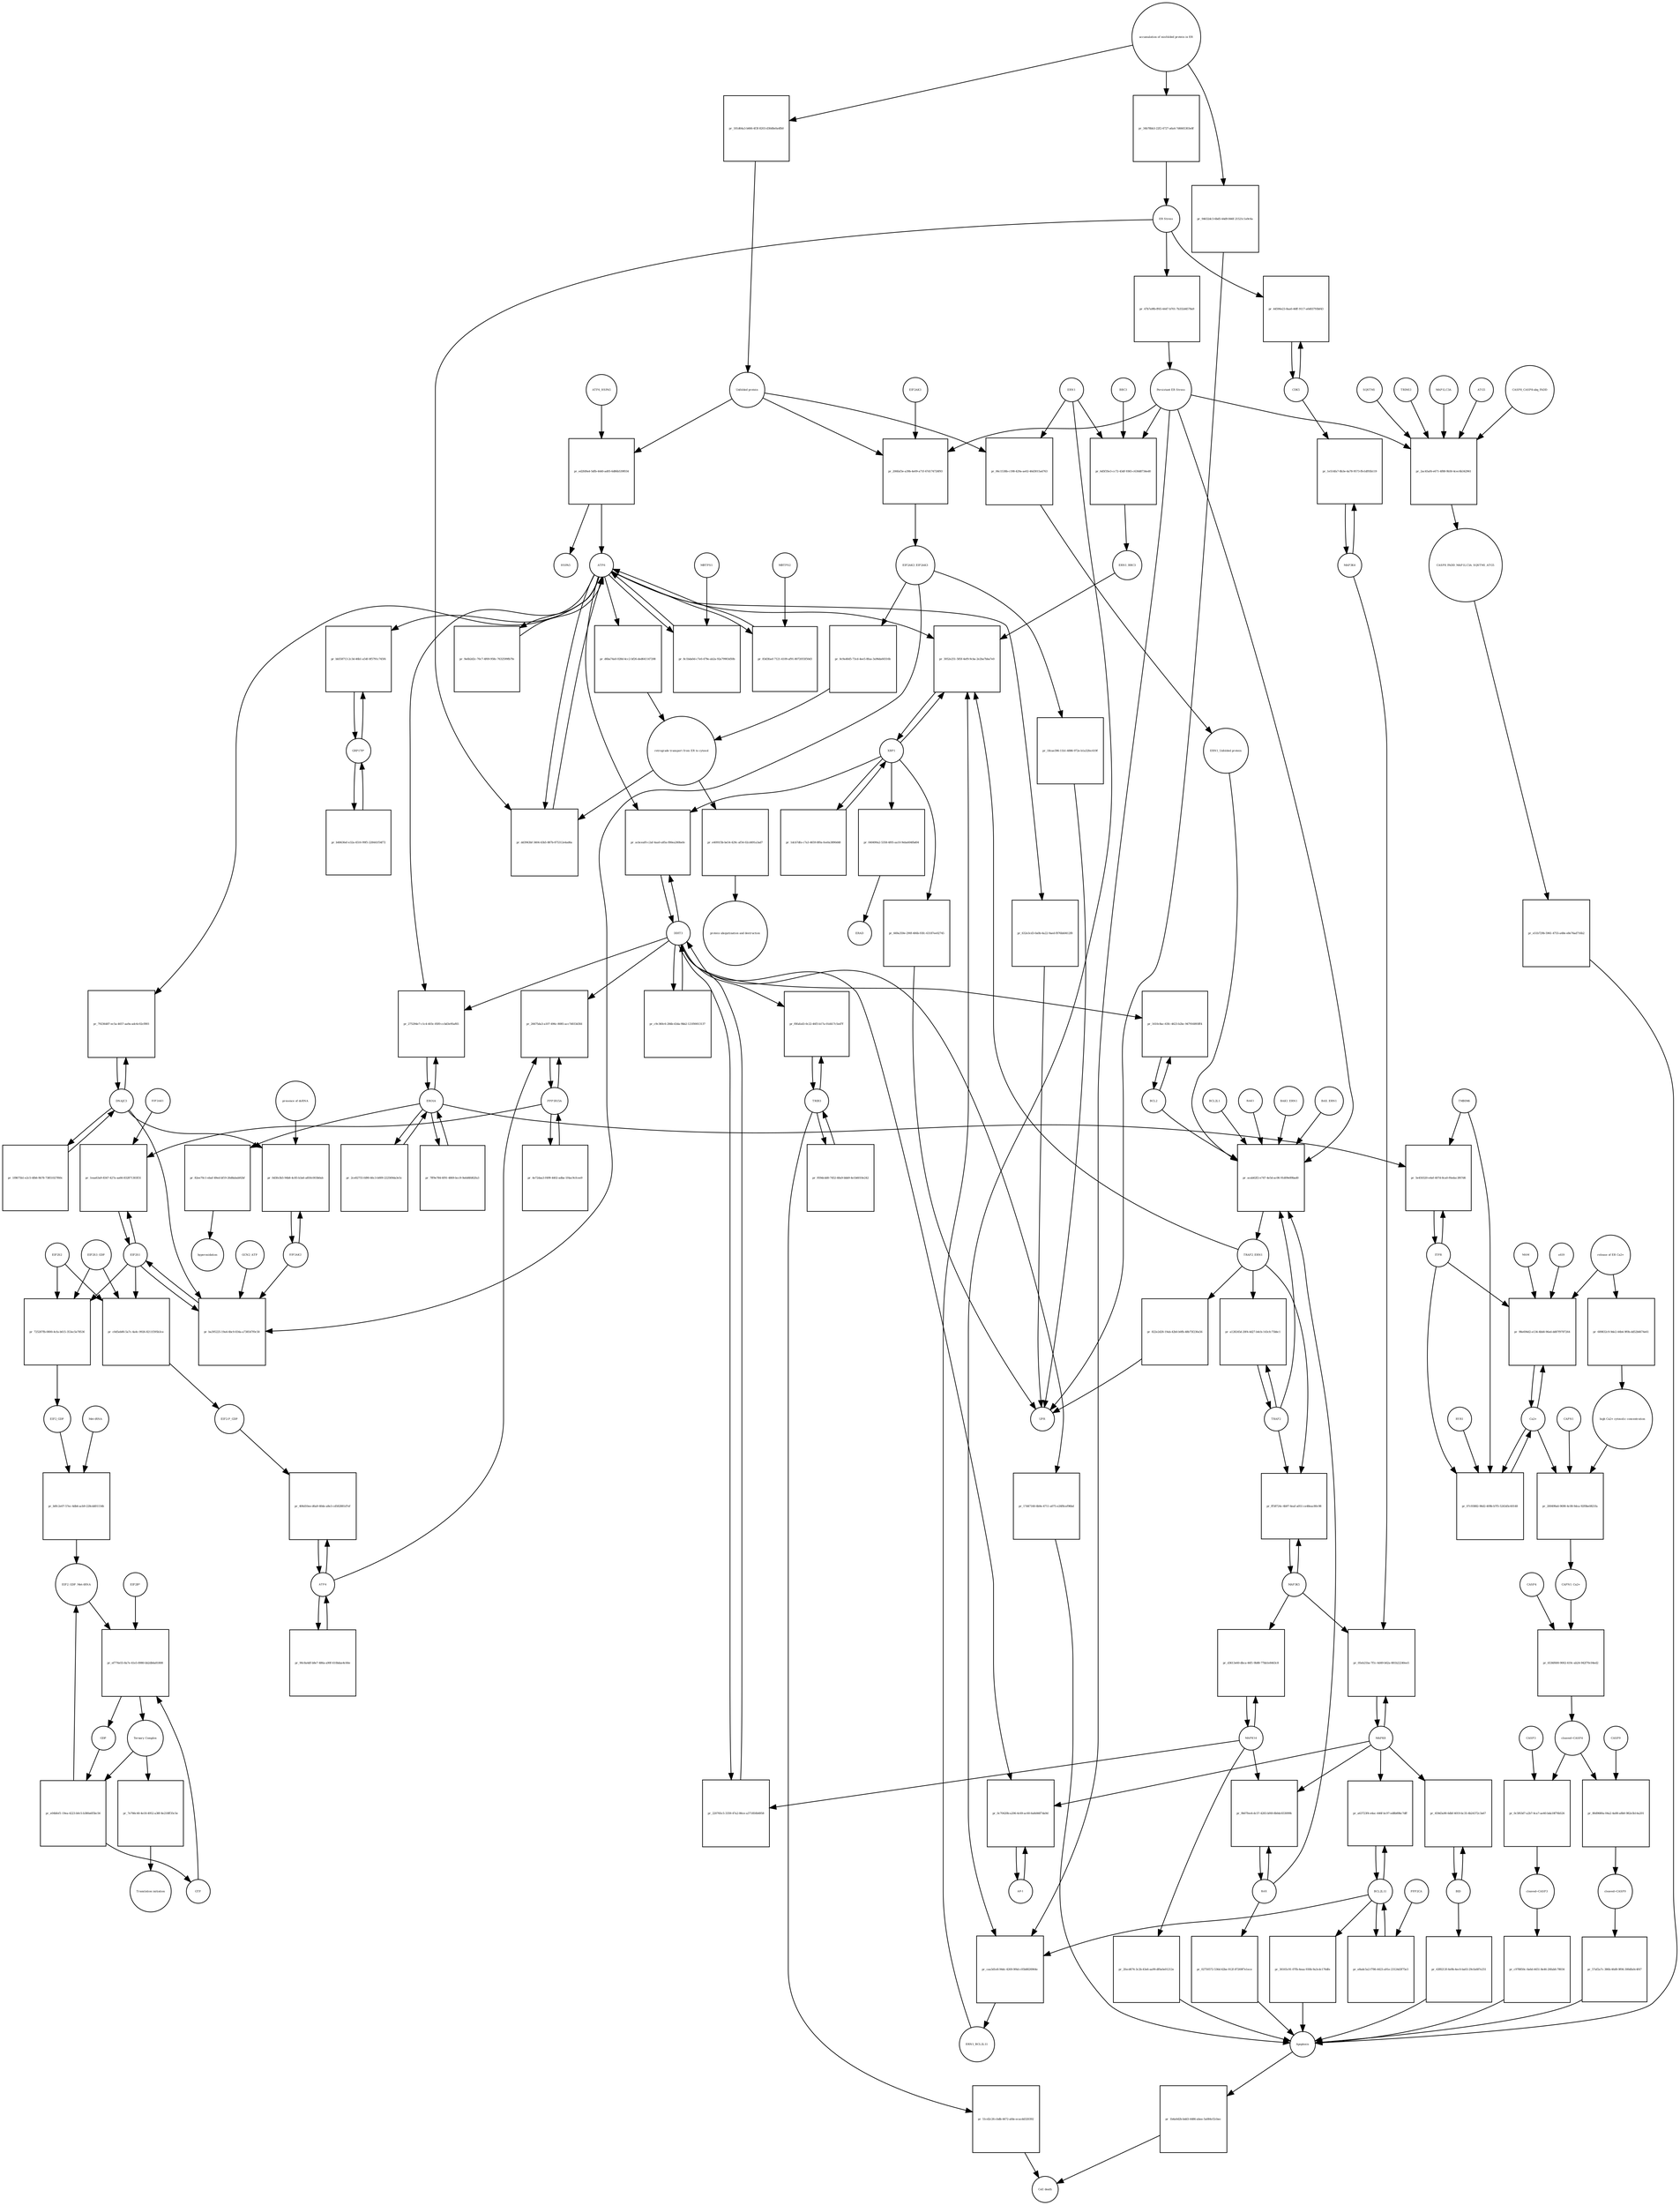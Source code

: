 strict digraph  {
ATF6_HSPA5 [annotation="", bipartite=0, cls=complex, fontsize=4, label=ATF6_HSPA5, shape=circle];
"pr_ed2fd9a4-5dfb-4440-ad05-6d86b539f034" [annotation="", bipartite=1, cls=process, fontsize=4, label="pr_ed2fd9a4-5dfb-4440-ad05-6d86b539f034", shape=square];
ATF6 [annotation="", bipartite=0, cls=macromolecule, fontsize=4, label=ATF6, shape=circle];
HSPA5 [annotation="", bipartite=0, cls=macromolecule, fontsize=4, label=HSPA5, shape=circle];
"Unfolded protein" [annotation="", bipartite=0, cls=macromolecule, fontsize=4, label="Unfolded protein", shape=circle];
ERN1 [annotation="", bipartite=0, cls=macromolecule, fontsize=4, label=ERN1, shape=circle];
"pr_06c1538b-c198-429a-ae02-46d3015a4763" [annotation="", bipartite=1, cls=process, fontsize=4, label="pr_06c1538b-c198-429a-ae02-46d3015a4763", shape=square];
"ERN1_Unfolded protein" [annotation="", bipartite=0, cls=complex, fontsize=4, label="ERN1_Unfolded protein", shape=circle];
EIF2AK3_EIF2AK3 [annotation="", bipartite=0, cls=complex, fontsize=4, label=EIF2AK3_EIF2AK3, shape=circle];
"pr_0c9a40d5-73cd-4ee5-8faa-3a96da60316b" [annotation="", bipartite=1, cls=process, fontsize=4, label="pr_0c9a40d5-73cd-4ee5-8faa-3a96da60316b", shape=square];
"retrograde transport from ER to cytosol" [annotation="", bipartite=0, cls=phenotype, fontsize=4, label="retrograde transport from ER to cytosol", shape=circle];
"pr_d6ba74a0-028d-4cc2-bf26-ded641147208" [annotation="", bipartite=1, cls=process, fontsize=4, label="pr_d6ba74a0-028d-4cc2-bf26-ded641147208", shape=square];
"pr_e4091f3b-be54-429c-af54-02cd491a3ad7" [annotation="", bipartite=1, cls=process, fontsize=4, label="pr_e4091f3b-be54-429c-af54-02cd491a3ad7", shape=square];
"protein ubiquitination and destruction" [annotation="", bipartite=0, cls=phenotype, fontsize=4, label="protein ubiquitination and destruction", shape=circle];
"pr_acab62f2-e747-4e5d-ac06-91d09e89bad0" [annotation="", bipartite=1, cls=process, fontsize=4, label="pr_acab62f2-e747-4e5d-ac06-91d09e89bad0", shape=square];
TRAF2_ERN1 [annotation="", bipartite=0, cls=complex, fontsize=4, label=TRAF2_ERN1, shape=circle];
BAK1_ERN1 [annotation="", bipartite=0, cls=complex, fontsize=4, label=BAK1_ERN1, shape=circle];
BAX_ERN1 [annotation="", bipartite=0, cls=complex, fontsize=4, label=BAX_ERN1, shape=circle];
BCL2 [annotation="", bipartite=0, cls="nucleic acid feature", fontsize=4, label=BCL2, shape=circle];
BCL2L1 [annotation="", bipartite=0, cls=macromolecule, fontsize=4, label=BCL2L1, shape=circle];
"Persistant ER Stress" [annotation="", bipartite=0, cls=phenotype, fontsize=4, label="Persistant ER Stress", shape=circle];
BAX [annotation="", bipartite=0, cls=macromolecule, fontsize=4, label=BAX, shape=circle];
BAK1 [annotation="", bipartite=0, cls=macromolecule, fontsize=4, label=BAK1, shape=circle];
TRAF2 [annotation="", bipartite=0, cls=macromolecule, fontsize=4, label=TRAF2, shape=circle];
XBP1 [annotation="", bipartite=0, cls=macromolecule, fontsize=4, label=XBP1, shape=circle];
"pr_3052e251-585f-4ef9-9cba-2e2ba7bba7e0" [annotation="", bipartite=1, cls=process, fontsize=4, label="pr_3052e251-585f-4ef9-9cba-2e2ba7bba7e0", shape=square];
ERN1_BBC3 [annotation="", bipartite=0, cls=complex, fontsize=4, label=ERN1_BBC3, shape=circle];
ERN1_BCL2L11 [annotation="", bipartite=0, cls=complex, fontsize=4, label=ERN1_BCL2L11, shape=circle];
"pr_1dcb7dfa-c7a3-4659-8f0a-fee0a3890d48" [annotation="", bipartite=1, cls=process, fontsize=4, label="pr_1dcb7dfa-c7a3-4659-8f0a-fee0a3890d48", shape=square];
"pr_040490a2-5358-4f05-aa10-9eba604fbd04" [annotation="", bipartite=1, cls=process, fontsize=4, label="pr_040490a2-5358-4f05-aa10-9eba604fbd04", shape=square];
ERAD [annotation="", bipartite=0, cls=phenotype, fontsize=4, label=ERAD, shape=circle];
"pr_669a359e-290f-406b-93fc-63187ee02745" [annotation="", bipartite=1, cls=process, fontsize=4, label="pr_669a359e-290f-406b-93fc-63187ee02745", shape=square];
UPR [annotation="", bipartite=0, cls=phenotype, fontsize=4, label=UPR, shape=circle];
"pr_a128245d-20f4-4d27-b4cb-143cfc75bbc1" [annotation="", bipartite=1, cls=process, fontsize=4, label="pr_a128245d-20f4-4d27-b4cb-143cfc75bbc1", shape=square];
MAPK8 [annotation="", bipartite=0, cls=macromolecule, fontsize=4, label=MAPK8, shape=circle];
"pr_05eb21ba-7f1c-4d49-b62a-881b22240ee5" [annotation="", bipartite=1, cls=process, fontsize=4, label="pr_05eb21ba-7f1c-4d49-b62a-881b22240ee5", shape=square];
MAP3K4 [annotation="", bipartite=0, cls=macromolecule, fontsize=4, label=MAP3K4, shape=circle];
MAP3K5 [annotation="", bipartite=0, cls=macromolecule, fontsize=4, label=MAP3K5, shape=circle];
MAPK14 [annotation="", bipartite=0, cls=macromolecule, fontsize=4, label=MAPK14, shape=circle];
"pr_d3613e60-dbca-46f1-9b88-77bb1e8463c8" [annotation="", bipartite=1, cls=process, fontsize=4, label="pr_d3613e60-dbca-46f1-9b88-77bb1e8463c8", shape=square];
"pr_2fecd674-3c2b-43e6-aa99-df0a0e01212e" [annotation="", bipartite=1, cls=process, fontsize=4, label="pr_2fecd674-3c2b-43e6-aa99-df0a0e01212e", shape=square];
Apoptosis [annotation="", bipartite=0, cls=phenotype, fontsize=4, label=Apoptosis, shape=circle];
DDIT3 [annotation="", bipartite=0, cls=macromolecule, fontsize=4, label=DDIT3, shape=circle];
"pr_220765c5-3359-47a2-86ce-a371850b4958" [annotation="", bipartite=1, cls=process, fontsize=4, label="pr_220765c5-3359-47a2-86ce-a371850b4958", shape=square];
"pr_17d47160-6b9e-4711-a075-e26f8cef96bd" [annotation="", bipartite=1, cls=process, fontsize=4, label="pr_17d47160-6b9e-4711-a075-e26f8cef96bd", shape=square];
"pr_1610c8ac-63fc-4623-b2bc-947916893ff4" [annotation="", bipartite=1, cls=process, fontsize=4, label="pr_1610c8ac-63fc-4623-b2bc-947916893ff4", shape=square];
"pr_dd3943bf-3404-43b5-887b-875312e4ad6a" [annotation="", bipartite=1, cls=process, fontsize=4, label="pr_dd3943bf-3404-43b5-887b-875312e4ad6a", shape=square];
"ER Stress" [annotation="", bipartite=0, cls=phenotype, fontsize=4, label="ER Stress", shape=circle];
"pr_8c1bda0d-c7e0-479e-ab2a-92a79903d50b" [annotation="", bipartite=1, cls=process, fontsize=4, label="pr_8c1bda0d-c7e0-479e-ab2a-92a79903d50b", shape=square];
MBTPS1 [annotation="", bipartite=0, cls=macromolecule, fontsize=4, label=MBTPS1, shape=circle];
"pr_83d3faef-7121-4109-af91-8072055f50d3" [annotation="", bipartite=1, cls=process, fontsize=4, label="pr_83d3faef-7121-4109-af91-8072055f50d3", shape=square];
MBTPS2 [annotation="", bipartite=0, cls=macromolecule, fontsize=4, label=MBTPS2, shape=circle];
"pr_9a6b2d2c-70c7-4f69-958c-7632599fb7fe" [annotation="", bipartite=1, cls=process, fontsize=4, label="pr_9a6b2d2c-70c7-4f69-958c-7632599fb7fe", shape=square];
"pr_c9c360c6-284b-43da-9bb2-121f00013137" [annotation="", bipartite=1, cls=process, fontsize=4, label="pr_c9c360c6-284b-43da-9bb2-121f00013137", shape=square];
"pr_acbceaf0-c2af-4aa0-a85a-f80ea260befe" [annotation="", bipartite=1, cls=process, fontsize=4, label="pr_acbceaf0-c2af-4aa0-a85a-f80ea260befe", shape=square];
EIF2S1 [annotation="", bipartite=0, cls=macromolecule, fontsize=4, label=EIF2S1, shape=circle];
"pr_ba395225-19a4-4bc9-834a-a738547f0c58" [annotation="", bipartite=1, cls=process, fontsize=4, label="pr_ba395225-19a4-4bc9-834a-a738547f0c58", shape=square];
GCN2_ATP [annotation="", bipartite=0, cls=complex, fontsize=4, label=GCN2_ATP, shape=circle];
EIF2AK2 [annotation="", bipartite=0, cls=macromolecule, fontsize=4, label=EIF2AK2, shape=circle];
DNAJC3 [annotation="", bipartite=0, cls=macromolecule, fontsize=4, label=DNAJC3, shape=circle];
EIF2S2 [annotation="", bipartite=0, cls=macromolecule, fontsize=4, label=EIF2S2, shape=circle];
"pr_725287fb-0800-4cfa-b615-353ec5e78536" [annotation="", bipartite=1, cls=process, fontsize=4, label="pr_725287fb-0800-4cfa-b615-353ec5e78536", shape=square];
EIF2S3_GDP [annotation="", bipartite=0, cls=complex, fontsize=4, label=EIF2S3_GDP, shape=circle];
EIF2_GDP [annotation="", bipartite=0, cls=complex, fontsize=4, label=EIF2_GDP, shape=circle];
"EIF2_GDP_Met-tRNA" [annotation="", bipartite=0, cls=complex, fontsize=4, label="EIF2_GDP_Met-tRNA", shape=circle];
"pr_ef776e55-8a7e-41e5-8980-bb2db6a81808" [annotation="", bipartite=1, cls=process, fontsize=4, label="pr_ef776e55-8a7e-41e5-8980-bb2db6a81808", shape=square];
"Ternary Complex" [annotation="", bipartite=0, cls=complex, fontsize=4, label="Ternary Complex", shape=circle];
"EIF2B*" [annotation="", bipartite=0, cls=complex, fontsize=4, label="EIF2B*", shape=circle];
GTP [annotation="", bipartite=0, cls="simple chemical", fontsize=4, label=GTP, shape=circle];
GDP [annotation="", bipartite=0, cls="simple chemical", fontsize=4, label=GDP, shape=circle];
"pr_e04bfef1-19ea-4223-b0c5-b380a6f5bc56" [annotation="", bipartite=1, cls=process, fontsize=4, label="pr_e04bfef1-19ea-4223-b0c5-b380a6f5bc56", shape=square];
ATF4 [annotation="", bipartite=0, cls=macromolecule, fontsize=4, label=ATF4, shape=circle];
"pr_406d10ee-d6a9-40de-a8e3-cd582881d7ef" [annotation="", bipartite=1, cls=process, fontsize=4, label="pr_406d10ee-d6a9-40de-a8e3-cd582881d7ef", shape=square];
"EIF2-P_GDP" [annotation="", bipartite=0, cls=complex, fontsize=4, label="EIF2-P_GDP", shape=circle];
"pr_90c8a4df-b8e7-486a-a90f-610bdae4c66e" [annotation="", bipartite=1, cls=process, fontsize=4, label="pr_90c8a4df-b8e7-486a-a90f-610bdae4c66e", shape=square];
PPP1R15A [annotation="", bipartite=0, cls=macromolecule, fontsize=4, label=PPP1R15A, shape=circle];
"pr_26675da3-a107-496c-8085-acc7d033d3fd" [annotation="", bipartite=1, cls=process, fontsize=4, label="pr_26675da3-a107-496c-8085-acc7d033d3fd", shape=square];
"pr_4e72daa3-f499-4402-adba-1f4ac9cfcee9" [annotation="", bipartite=1, cls=process, fontsize=4, label="pr_4e72daa3-f499-4402-adba-1f4ac9cfcee9", shape=square];
"pr_7e766c40-4e18-4952-a38f-8e218ff35c5e" [annotation="", bipartite=1, cls=process, fontsize=4, label="pr_7e766c40-4e18-4952-a38f-8e218ff35c5e", shape=square];
"Translation initiation" [annotation="", bipartite=0, cls=phenotype, fontsize=4, label="Translation initiation", shape=circle];
"pr_ff58724c-4b97-4eaf-a051-ce48eac80c98" [annotation="", bipartite=1, cls=process, fontsize=4, label="pr_ff58724c-4b97-4eaf-a051-ce48eac80c98", shape=square];
ERO1A [annotation="", bipartite=0, cls=macromolecule, fontsize=4, label=ERO1A, shape=circle];
"pr_275294e7-c1c4-403c-85f0-ccbd3e95af65" [annotation="", bipartite=1, cls=process, fontsize=4, label="pr_275294e7-c1c4-403c-85f0-ccbd3e95af65", shape=square];
"pr_7ff9e784-6f91-4869-bcc9-9a6d6fd62fa3" [annotation="", bipartite=1, cls=process, fontsize=4, label="pr_7ff9e784-6f91-4869-bcc9-9a6d6fd62fa3", shape=square];
"pr_1eaa63a9-8347-427a-aa66-832871303f31" [annotation="", bipartite=1, cls=process, fontsize=4, label="pr_1eaa63a9-8347-427a-aa66-832871303f31", shape=square];
EIF2AK1 [annotation="", bipartite=0, cls=macromolecule, fontsize=4, label=EIF2AK1, shape=circle];
"pr_9b07fee4-dc57-4283-bf49-8b0dc833099b" [annotation="", bipartite=1, cls=process, fontsize=4, label="pr_9b07fee4-dc57-4283-bf49-8b0dc833099b", shape=square];
"pr_02750572-536d-42be-912f-87269f7e1ece" [annotation="", bipartite=1, cls=process, fontsize=4, label="pr_02750572-536d-42be-912f-87269f7e1ece", shape=square];
"Ca2+" [annotation="", bipartite=0, cls="simple chemical", fontsize=4, label="Ca2+", shape=circle];
"pr_98e694d2-e134-4bb8-96ed-dd87f9787264" [annotation="", bipartite=1, cls=process, fontsize=4, label="pr_98e694d2-e134-4bb8-96ed-dd87f9787264", shape=square];
"release of ER Ca2+" [annotation="", bipartite=0, cls=phenotype, fontsize=4, label="release of ER Ca2+", shape=circle];
ITPR [annotation="urn_miriam_hgnc.symbol_ITPR1|urn_miriam_hgnc.symbol_ITPR2|urn_miriam_hgnc.symbol_ITPR3", bipartite=0, cls=macromolecule, fontsize=4, label=ITPR, shape=circle];
MAM [annotation="", bipartite=0, cls=phenotype, fontsize=4, label=MAM, shape=circle];
s619 [annotation="", bipartite=0, cls=complex, fontsize=4, label=s619, shape=circle];
"pr_1e514fa7-8b3e-4a78-9573-ffe1df93b119" [annotation="", bipartite=1, cls=process, fontsize=4, label="pr_1e514fa7-8b3e-4a78-9573-ffe1df93b119", shape=square];
CDK5 [annotation="", bipartite=0, cls=macromolecule, fontsize=4, label=CDK5, shape=circle];
"pr_44590e23-8aa0-46ff-9117-a0d03793bf43" [annotation="", bipartite=1, cls="uncertain process", fontsize=4, label="pr_44590e23-8aa0-46ff-9117-a0d03793bf43", shape=square];
"pr_1b4a0d2b-bdd3-4486-abee-5a084cf2cbec" [annotation="", bipartite=1, cls=process, fontsize=4, label="pr_1b4a0d2b-bdd3-4486-abee-5a084cf2cbec", shape=square];
"Cell death" [annotation="", bipartite=0, cls=phenotype, fontsize=4, label="Cell death", shape=circle];
"pr_07c93882-96d2-409b-b7f5-5243d5c60148" [annotation="", bipartite=1, cls=process, fontsize=4, label="pr_07c93882-96d2-409b-b7f5-5243d5c60148", shape=square];
TMBIM6 [annotation="", bipartite=0, cls=macromolecule, fontsize=4, label=TMBIM6, shape=circle];
RYR1 [annotation="", bipartite=0, cls=macromolecule, fontsize=4, label=RYR1, shape=circle];
EIF2AK3 [annotation="", bipartite=0, cls=macromolecule, fontsize=4, label=EIF2AK3, shape=circle];
"pr_206faf3e-a39b-4e09-a71f-67d174726f93" [annotation="", bipartite=1, cls=process, fontsize=4, label="pr_206faf3e-a39b-4e09-a71f-67d174726f93", shape=square];
"pr_82ee70c1-ebaf-49ed-bf19-26d8abab92bf" [annotation="", bipartite=1, cls=process, fontsize=4, label="pr_82ee70c1-ebaf-49ed-bf19-26d8abab92bf", shape=square];
hyperoxidation [annotation="", bipartite=0, cls=phenotype, fontsize=4, label=hyperoxidation, shape=circle];
"pr_2ce82755-fd90-46c3-b009-222569da3e5c" [annotation="", bipartite=1, cls=process, fontsize=4, label="pr_2ce82755-fd90-46c3-b009-222569da3e5c", shape=square];
"pr_47b7a9fb-ff65-4447-b701-7b332d4578a9" [annotation="", bipartite=1, cls=process, fontsize=4, label="pr_47b7a9fb-ff65-4447-b701-7b332d4578a9", shape=square];
"CASP8_CASP8-ubq_FADD" [annotation="", bipartite=0, cls=complex, fontsize=4, label="CASP8_CASP8-ubq_FADD", shape=circle];
"pr_2ac45af4-e671-4f88-9b50-4cec6b342961" [annotation="", bipartite=1, cls=process, fontsize=4, label="pr_2ac45af4-e671-4f88-9b50-4cec6b342961", shape=square];
"SQSTM1 " [annotation="", bipartite=0, cls=macromolecule, fontsize=4, label="SQSTM1 ", shape=circle];
CASP8_FADD_MAP1LC3A_SQSTM1_ATG5 [annotation="", bipartite=0, cls=complex, fontsize=4, label=CASP8_FADD_MAP1LC3A_SQSTM1_ATG5, shape=circle];
TRIM13 [annotation="", bipartite=0, cls=macromolecule, fontsize=4, label=TRIM13, shape=circle];
MAP1LC3A [annotation="", bipartite=0, cls=macromolecule, fontsize=4, label=MAP1LC3A, shape=circle];
ATG5 [annotation="", bipartite=0, cls=macromolecule, fontsize=4, label=ATG5, shape=circle];
"pr_e51b729b-5961-4755-a48e-e8e76ad716b2" [annotation="", bipartite=1, cls=process, fontsize=4, label="pr_e51b729b-5961-4755-a48e-e8e76ad716b2", shape=square];
"AP-1" [annotation="", bipartite=0, cls=macromolecule, fontsize=4, label="AP-1", shape=circle];
"pr_0c70420b-a206-4c69-ac60-6a8d46f7da9d" [annotation="", bipartite=1, cls=process, fontsize=4, label="pr_0c70420b-a206-4c69-ac60-6a8d46f7da9d", shape=square];
"pr_0d3fe3b5-94b8-4c85-b3a6-a850c003b0ab" [annotation="", bipartite=1, cls=process, fontsize=4, label="pr_0d3fe3b5-94b8-4c85-b3a6-a850c003b0ab", shape=square];
"presence of dsRNA" [annotation="", bipartite=0, cls=phenotype, fontsize=4, label="presence of dsRNA", shape=circle];
"Met-tRNA" [annotation="", bipartite=0, cls="nucleic acid feature", fontsize=4, label="Met-tRNA", shape=circle];
"pr_b0fc2e07-57ec-4db6-acb9-228cdd01154b" [annotation="", bipartite=1, cls=process, fontsize=4, label="pr_b0fc2e07-57ec-4db6-acb9-228cdd01154b", shape=square];
"pr_c0d5eb80-5a7c-4a4c-9926-8211f395b3ce" [annotation="", bipartite=1, cls=process, fontsize=4, label="pr_c0d5eb80-5a7c-4a4c-9926-8211f395b3ce", shape=square];
"accumulation of misfolded protein in ER" [annotation="", bipartite=0, cls=phenotype, fontsize=4, label="accumulation of misfolded protein in ER", shape=circle];
"pr_181d64a3-b666-4f3f-8203-d30d8e0a4fb0" [annotation="", bipartite=1, cls=process, fontsize=4, label="pr_181d64a3-b666-4f3f-8203-d30d8e0a4fb0", shape=square];
"pr_34b78bb3-22f2-4727-a6a4-7d6665303e8f" [annotation="", bipartite=1, cls=process, fontsize=4, label="pr_34b78bb3-22f2-4727-a6a4-7d6665303e8f", shape=square];
"pr_94632dc3-6bd5-44d9-846f-21521c1a9c6a" [annotation="", bipartite=1, cls=process, fontsize=4, label="pr_94632dc3-6bd5-44d9-846f-21521c1a9c6a", shape=square];
"pr_18cae396-11b1-4886-972e-b1a32fec619f" [annotation="", bipartite=1, cls=process, fontsize=4, label="pr_18cae396-11b1-4886-972e-b1a32fec619f", shape=square];
"pr_822e2d28-19ab-42b0-b0fb-48b75f230a56" [annotation="", bipartite=1, cls=process, fontsize=4, label="pr_822e2d28-19ab-42b0-b0fb-48b75f230a56", shape=square];
"pr_632e3cd3-0a0b-4a22-9aed-f876bb0412f8" [annotation="", bipartite=1, cls=process, fontsize=4, label="pr_632e3cd3-0a0b-4a22-9aed-f876bb0412f8", shape=square];
BCL2L11 [annotation="", bipartite=0, cls=macromolecule, fontsize=4, label=BCL2L11, shape=circle];
"pr_a63723f4-e4ac-446f-bc97-ed8b89bc7dff" [annotation="", bipartite=1, cls=process, fontsize=4, label="pr_a63723f4-e4ac-446f-bc97-ed8b89bc7dff", shape=square];
BID [annotation="", bipartite=0, cls=macromolecule, fontsize=4, label=BID, shape=circle];
"pr_459d3a90-6dbf-4019-bc35-4b24372c3a67" [annotation="", bipartite=1, cls=process, fontsize=4, label="pr_459d3a90-6dbf-4019-bc35-4b24372c3a67", shape=square];
"pr_36165c91-07fb-4eaa-930b-9a3cdc176dfe" [annotation="", bipartite=1, cls=process, fontsize=4, label="pr_36165c91-07fb-4eaa-930b-9a3cdc176dfe", shape=square];
"pr_43f8213f-6e9b-4ec0-ba03-29cfa687e251" [annotation="", bipartite=1, cls=process, fontsize=4, label="pr_43f8213f-6e9b-4ec0-ba03-29cfa687e251", shape=square];
"pr_caa3d1e8-94dc-4269-9f4d-c05b8826964e" [annotation="", bipartite=1, cls=process, fontsize=4, label="pr_caa3d1e8-94dc-4269-9f4d-c05b8826964e", shape=square];
"pr_6d5f35e3-cc72-43df-9365-c630d8734ed0" [annotation="", bipartite=1, cls=process, fontsize=4, label="pr_6d5f35e3-cc72-43df-9365-c630d8734ed0", shape=square];
BBC3 [annotation="", bipartite=0, cls=macromolecule, fontsize=4, label=BBC3, shape=circle];
"pr_e8adc5a2-f786-4423-a91e-23124d3f75e3" [annotation="", bipartite=1, cls=process, fontsize=4, label="pr_e8adc5a2-f786-4423-a91e-23124d3f75e3", shape=square];
PPP2CA [annotation="", bipartite=0, cls=macromolecule, fontsize=4, label=PPP2CA, shape=circle];
TRIB3 [annotation="", bipartite=0, cls=macromolecule, fontsize=4, label=TRIB3, shape=circle];
"pr_f0fafa43-0c22-46f3-b17a-01d417c5ed7f" [annotation="", bipartite=1, cls=process, fontsize=4, label="pr_f0fafa43-0c22-46f3-b17a-01d417c5ed7f", shape=square];
"pr_959dcdd0-7452-48a9-bbb9-4e1b6010e242" [annotation="", bipartite=1, cls=process, fontsize=4, label="pr_959dcdd0-7452-48a9-bbb9-4e1b6010e242", shape=square];
"pr_51cd2c26-cbdb-4472-afde-ecacdd320392" [annotation="", bipartite=1, cls=process, fontsize=4, label="pr_51cd2c26-cbdb-4472-afde-ecacdd320392", shape=square];
"pr_689832c9-9de2-44b4-9f0b-dd52b6674e61" [annotation="", bipartite=1, cls=process, fontsize=4, label="pr_689832c9-9de2-44b4-9f0b-dd52b6674e61", shape=square];
"high Ca2+ cytosolic concentration" [annotation="", bipartite=0, cls=phenotype, fontsize=4, label="high Ca2+ cytosolic concentration", shape=circle];
"pr_79236487-ec5a-4657-aa9a-adc6c02cf893" [annotation="", bipartite=1, cls=process, fontsize=4, label="pr_79236487-ec5a-4657-aa9a-adc6c02cf893", shape=square];
"pr_1f8675b1-e2c5-4fb6-9b78-73851027f60c" [annotation="", bipartite=1, cls=process, fontsize=4, label="pr_1f8675b1-e2c5-4fb6-9b78-73851027f60c", shape=square];
"pr_5e450320-e4ef-407d-8ca0-f6edac3f67d6" [annotation="", bipartite=1, cls=process, fontsize=4, label="pr_5e450320-e4ef-407d-8ca0-f6edac3f67d6", shape=square];
CASP4 [annotation="", bipartite=0, cls=macromolecule, fontsize=4, label=CASP4, shape=circle];
"pr_6536f600-9002-419c-ab24-942f70c04ed2" [annotation="", bipartite=1, cls=process, fontsize=4, label="pr_6536f600-9002-419c-ab24-942f70c04ed2", shape=square];
"cleaved~CASP4" [annotation="urn_miriam_hgnc.symbol_CASP4", bipartite=0, cls=macromolecule, fontsize=4, label="cleaved~CASP4", shape=circle];
"CAPN1_Ca2+" [annotation="", bipartite=0, cls=complex, fontsize=4, label="CAPN1_Ca2+", shape=circle];
CASP3 [annotation="", bipartite=0, cls=macromolecule, fontsize=4, label=CASP3, shape=circle];
"pr_0c5f63d7-a2b7-4ca7-ae40-bda18f76b526" [annotation="", bipartite=1, cls=process, fontsize=4, label="pr_0c5f63d7-a2b7-4ca7-ae40-bda18f76b526", shape=square];
"cleaved~CASP3" [annotation="urn_miriam_hgnc.symbol_CASP3", bipartite=0, cls=macromolecule, fontsize=4, label="cleaved~CASP3", shape=circle];
CASP9 [annotation="", bipartite=0, cls=macromolecule, fontsize=4, label=CASP9, shape=circle];
"pr_80d9680a-04a2-4a88-a8b0-982e5b14a201" [annotation="", bipartite=1, cls=process, fontsize=4, label="pr_80d9680a-04a2-4a88-a8b0-982e5b14a201", shape=square];
"cleaved~CASP9" [annotation="urn_miriam_hgnc.symbol_CASP9", bipartite=0, cls=macromolecule, fontsize=4, label="cleaved~CASP9", shape=circle];
CAPN1 [annotation="", bipartite=0, cls=macromolecule, fontsize=4, label=CAPN1, shape=circle];
"pr_200499a6-9690-4c08-9dca-92f0be0821fa" [annotation="", bipartite=1, cls=process, fontsize=4, label="pr_200499a6-9690-4c08-9dca-92f0be0821fa", shape=square];
"pr_c978850c-0a6d-4451-8e46-26fabfc78034" [annotation="", bipartite=1, cls=process, fontsize=4, label="pr_c978850c-0a6d-4451-8e46-26fabfc78034", shape=square];
"pr_57af2a7c-386b-46d9-9f06-300dfa0c4f47" [annotation="", bipartite=1, cls=process, fontsize=4, label="pr_57af2a7c-386b-46d9-9f06-300dfa0c4f47", shape=square];
"GRP170*" [annotation="", bipartite=0, cls=macromolecule, fontsize=4, label="GRP170*", shape=circle];
"pr_bb558713-2c3d-46b1-a54f-0f5791c745f4" [annotation="", bipartite=1, cls=process, fontsize=4, label="pr_bb558713-2c3d-46b1-a54f-0f5791c745f4", shape=square];
"pr_b48436ef-e32a-4516-99f5-228441f54f72" [annotation="", bipartite=1, cls=process, fontsize=4, label="pr_b48436ef-e32a-4516-99f5-228441f54f72", shape=square];
ATF6_HSPA5 -> "pr_ed2fd9a4-5dfb-4440-ad05-6d86b539f034"  [annotation="", interaction_type=consumption];
"pr_ed2fd9a4-5dfb-4440-ad05-6d86b539f034" -> ATF6  [annotation="", interaction_type=production];
"pr_ed2fd9a4-5dfb-4440-ad05-6d86b539f034" -> HSPA5  [annotation="", interaction_type=production];
ATF6 -> "pr_d6ba74a0-028d-4cc2-bf26-ded641147208"  [annotation="", interaction_type=consumption];
ATF6 -> "pr_3052e251-585f-4ef9-9cba-2e2ba7bba7e0"  [annotation="urn_miriam_pubmed_26587781|urn_miriam_pubmed_23430059", interaction_type=catalysis];
ATF6 -> "pr_dd3943bf-3404-43b5-887b-875312e4ad6a"  [annotation="", interaction_type=consumption];
ATF6 -> "pr_8c1bda0d-c7e0-479e-ab2a-92a79903d50b"  [annotation="", interaction_type=consumption];
ATF6 -> "pr_83d3faef-7121-4109-af91-8072055f50d3"  [annotation="", interaction_type=consumption];
ATF6 -> "pr_9a6b2d2c-70c7-4f69-958c-7632599fb7fe"  [annotation="", interaction_type=consumption];
ATF6 -> "pr_acbceaf0-c2af-4aa0-a85a-f80ea260befe"  [annotation="", interaction_type=catalysis];
ATF6 -> "pr_275294e7-c1c4-403c-85f0-ccbd3e95af65"  [annotation="", interaction_type=catalysis];
ATF6 -> "pr_632e3cd3-0a0b-4a22-9aed-f876bb0412f8"  [annotation="", interaction_type=consumption];
ATF6 -> "pr_79236487-ec5a-4657-aa9a-adc6c02cf893"  [annotation="", interaction_type=catalysis];
ATF6 -> "pr_bb558713-2c3d-46b1-a54f-0f5791c745f4"  [annotation="", interaction_type=catalysis];
"Unfolded protein" -> "pr_ed2fd9a4-5dfb-4440-ad05-6d86b539f034"  [annotation="", interaction_type=catalysis];
"Unfolded protein" -> "pr_06c1538b-c198-429a-ae02-46d3015a4763"  [annotation="", interaction_type=consumption];
"Unfolded protein" -> "pr_206faf3e-a39b-4e09-a71f-67d174726f93"  [annotation=urn_miriam_pubmed_17991856, interaction_type=catalysis];
ERN1 -> "pr_06c1538b-c198-429a-ae02-46d3015a4763"  [annotation="", interaction_type=consumption];
ERN1 -> "pr_caa3d1e8-94dc-4269-9f4d-c05b8826964e"  [annotation="", interaction_type=consumption];
ERN1 -> "pr_6d5f35e3-cc72-43df-9365-c630d8734ed0"  [annotation="", interaction_type=consumption];
"pr_06c1538b-c198-429a-ae02-46d3015a4763" -> "ERN1_Unfolded protein"  [annotation="", interaction_type=production];
"ERN1_Unfolded protein" -> "pr_acab62f2-e747-4e5d-ac06-91d09e89bad0"  [annotation="", interaction_type=consumption];
EIF2AK3_EIF2AK3 -> "pr_0c9a40d5-73cd-4ee5-8faa-3a96da60316b"  [annotation="", interaction_type=consumption];
EIF2AK3_EIF2AK3 -> "pr_ba395225-19a4-4bc9-834a-a738547f0c58"  [annotation="", interaction_type=catalysis];
EIF2AK3_EIF2AK3 -> "pr_18cae396-11b1-4886-972e-b1a32fec619f"  [annotation="", interaction_type=consumption];
"pr_0c9a40d5-73cd-4ee5-8faa-3a96da60316b" -> "retrograde transport from ER to cytosol"  [annotation="", interaction_type=production];
"retrograde transport from ER to cytosol" -> "pr_e4091f3b-be54-429c-af54-02cd491a3ad7"  [annotation="", interaction_type=consumption];
"retrograde transport from ER to cytosol" -> "pr_dd3943bf-3404-43b5-887b-875312e4ad6a"  [annotation="", interaction_type=inhibition];
"pr_d6ba74a0-028d-4cc2-bf26-ded641147208" -> "retrograde transport from ER to cytosol"  [annotation="", interaction_type=production];
"pr_e4091f3b-be54-429c-af54-02cd491a3ad7" -> "protein ubiquitination and destruction"  [annotation="", interaction_type=production];
"pr_acab62f2-e747-4e5d-ac06-91d09e89bad0" -> TRAF2_ERN1  [annotation="", interaction_type=production];
TRAF2_ERN1 -> "pr_3052e251-585f-4ef9-9cba-2e2ba7bba7e0"  [annotation="urn_miriam_pubmed_26587781|urn_miriam_pubmed_23430059", interaction_type=catalysis];
TRAF2_ERN1 -> "pr_a128245d-20f4-4d27-b4cb-143cfc75bbc1"  [annotation="", interaction_type=catalysis];
TRAF2_ERN1 -> "pr_ff58724c-4b97-4eaf-a051-ce48eac80c98"  [annotation="", interaction_type=catalysis];
TRAF2_ERN1 -> "pr_822e2d28-19ab-42b0-b0fb-48b75f230a56"  [annotation="", interaction_type=consumption];
BAK1_ERN1 -> "pr_acab62f2-e747-4e5d-ac06-91d09e89bad0"  [annotation="", interaction_type=catalysis];
BAX_ERN1 -> "pr_acab62f2-e747-4e5d-ac06-91d09e89bad0"  [annotation="", interaction_type=catalysis];
BCL2 -> "pr_acab62f2-e747-4e5d-ac06-91d09e89bad0"  [annotation="", interaction_type=inhibition];
BCL2 -> "pr_1610c8ac-63fc-4623-b2bc-947916893ff4"  [annotation="", interaction_type=consumption];
BCL2L1 -> "pr_acab62f2-e747-4e5d-ac06-91d09e89bad0"  [annotation="", interaction_type=inhibition];
"Persistant ER Stress" -> "pr_acab62f2-e747-4e5d-ac06-91d09e89bad0"  [annotation="", interaction_type=inhibition];
"Persistant ER Stress" -> "pr_206faf3e-a39b-4e09-a71f-67d174726f93"  [annotation=urn_miriam_pubmed_17991856, interaction_type=catalysis];
"Persistant ER Stress" -> "pr_2ac45af4-e671-4f88-9b50-4cec6b342961"  [annotation=urn_miriam_pubmed_17991856, interaction_type=catalysis];
"Persistant ER Stress" -> "pr_caa3d1e8-94dc-4269-9f4d-c05b8826964e"  [annotation="urn_miriam_pubmed_23850759|urn_miriam_pubmed_23430059|urn_miriam_pubmed_26587781", interaction_type=inhibition];
"Persistant ER Stress" -> "pr_6d5f35e3-cc72-43df-9365-c630d8734ed0"  [annotation="urn_miriam_pubmed_23430059|urn_miriam_pubmed_17991856", interaction_type=inhibition];
BAX -> "pr_acab62f2-e747-4e5d-ac06-91d09e89bad0"  [annotation="", interaction_type=catalysis];
BAX -> "pr_9b07fee4-dc57-4283-bf49-8b0dc833099b"  [annotation="", interaction_type=consumption];
BAX -> "pr_02750572-536d-42be-912f-87269f7e1ece"  [annotation="", interaction_type=consumption];
BAK1 -> "pr_acab62f2-e747-4e5d-ac06-91d09e89bad0"  [annotation="", interaction_type=catalysis];
TRAF2 -> "pr_acab62f2-e747-4e5d-ac06-91d09e89bad0"  [annotation="", interaction_type=consumption];
TRAF2 -> "pr_a128245d-20f4-4d27-b4cb-143cfc75bbc1"  [annotation="", interaction_type=consumption];
TRAF2 -> "pr_ff58724c-4b97-4eaf-a051-ce48eac80c98"  [annotation="", interaction_type=catalysis];
XBP1 -> "pr_3052e251-585f-4ef9-9cba-2e2ba7bba7e0"  [annotation="", interaction_type=consumption];
XBP1 -> "pr_1dcb7dfa-c7a3-4659-8f0a-fee0a3890d48"  [annotation="", interaction_type=consumption];
XBP1 -> "pr_040490a2-5358-4f05-aa10-9eba604fbd04"  [annotation="", interaction_type=consumption];
XBP1 -> "pr_669a359e-290f-406b-93fc-63187ee02745"  [annotation="", interaction_type=consumption];
XBP1 -> "pr_acbceaf0-c2af-4aa0-a85a-f80ea260befe"  [annotation="", interaction_type=catalysis];
"pr_3052e251-585f-4ef9-9cba-2e2ba7bba7e0" -> XBP1  [annotation="", interaction_type=production];
ERN1_BBC3 -> "pr_3052e251-585f-4ef9-9cba-2e2ba7bba7e0"  [annotation="urn_miriam_pubmed_26587781|urn_miriam_pubmed_23430059", interaction_type=catalysis];
ERN1_BCL2L11 -> "pr_3052e251-585f-4ef9-9cba-2e2ba7bba7e0"  [annotation="urn_miriam_pubmed_26587781|urn_miriam_pubmed_23430059", interaction_type=catalysis];
"pr_1dcb7dfa-c7a3-4659-8f0a-fee0a3890d48" -> XBP1  [annotation="", interaction_type=production];
"pr_040490a2-5358-4f05-aa10-9eba604fbd04" -> ERAD  [annotation="", interaction_type=production];
"pr_669a359e-290f-406b-93fc-63187ee02745" -> UPR  [annotation="", interaction_type=production];
"pr_a128245d-20f4-4d27-b4cb-143cfc75bbc1" -> TRAF2  [annotation="", interaction_type=production];
MAPK8 -> "pr_05eb21ba-7f1c-4d49-b62a-881b22240ee5"  [annotation="", interaction_type=consumption];
MAPK8 -> "pr_9b07fee4-dc57-4283-bf49-8b0dc833099b"  [annotation="", interaction_type=catalysis];
MAPK8 -> "pr_0c70420b-a206-4c69-ac60-6a8d46f7da9d"  [annotation="", interaction_type=catalysis];
MAPK8 -> "pr_a63723f4-e4ac-446f-bc97-ed8b89bc7dff"  [annotation="", interaction_type=catalysis];
MAPK8 -> "pr_459d3a90-6dbf-4019-bc35-4b24372c3a67"  [annotation="", interaction_type=catalysis];
"pr_05eb21ba-7f1c-4d49-b62a-881b22240ee5" -> MAPK8  [annotation="", interaction_type=production];
MAP3K4 -> "pr_05eb21ba-7f1c-4d49-b62a-881b22240ee5"  [annotation="", interaction_type=catalysis];
MAP3K4 -> "pr_1e514fa7-8b3e-4a78-9573-ffe1df93b119"  [annotation="", interaction_type=consumption];
MAP3K5 -> "pr_05eb21ba-7f1c-4d49-b62a-881b22240ee5"  [annotation="", interaction_type=catalysis];
MAP3K5 -> "pr_d3613e60-dbca-46f1-9b88-77bb1e8463c8"  [annotation="", interaction_type=catalysis];
MAP3K5 -> "pr_ff58724c-4b97-4eaf-a051-ce48eac80c98"  [annotation="", interaction_type=consumption];
MAPK14 -> "pr_d3613e60-dbca-46f1-9b88-77bb1e8463c8"  [annotation="", interaction_type=consumption];
MAPK14 -> "pr_2fecd674-3c2b-43e6-aa99-df0a0e01212e"  [annotation="", interaction_type=consumption];
MAPK14 -> "pr_220765c5-3359-47a2-86ce-a371850b4958"  [annotation="", interaction_type=catalysis];
MAPK14 -> "pr_9b07fee4-dc57-4283-bf49-8b0dc833099b"  [annotation="", interaction_type=catalysis];
"pr_d3613e60-dbca-46f1-9b88-77bb1e8463c8" -> MAPK14  [annotation="", interaction_type=production];
"pr_2fecd674-3c2b-43e6-aa99-df0a0e01212e" -> Apoptosis  [annotation="", interaction_type=production];
Apoptosis -> "pr_1b4a0d2b-bdd3-4486-abee-5a084cf2cbec"  [annotation="", interaction_type=consumption];
DDIT3 -> "pr_220765c5-3359-47a2-86ce-a371850b4958"  [annotation="", interaction_type=consumption];
DDIT3 -> "pr_17d47160-6b9e-4711-a075-e26f8cef96bd"  [annotation="", interaction_type=consumption];
DDIT3 -> "pr_1610c8ac-63fc-4623-b2bc-947916893ff4"  [annotation="", interaction_type=inhibition];
DDIT3 -> "pr_c9c360c6-284b-43da-9bb2-121f00013137"  [annotation="", interaction_type=consumption];
DDIT3 -> "pr_acbceaf0-c2af-4aa0-a85a-f80ea260befe"  [annotation="", interaction_type=consumption];
DDIT3 -> "pr_26675da3-a107-496c-8085-acc7d033d3fd"  [annotation="", interaction_type=catalysis];
DDIT3 -> "pr_275294e7-c1c4-403c-85f0-ccbd3e95af65"  [annotation="", interaction_type=catalysis];
DDIT3 -> "pr_0c70420b-a206-4c69-ac60-6a8d46f7da9d"  [annotation="", interaction_type=catalysis];
DDIT3 -> "pr_f0fafa43-0c22-46f3-b17a-01d417c5ed7f"  [annotation="", interaction_type=catalysis];
"pr_220765c5-3359-47a2-86ce-a371850b4958" -> DDIT3  [annotation="", interaction_type=production];
"pr_17d47160-6b9e-4711-a075-e26f8cef96bd" -> Apoptosis  [annotation="", interaction_type=production];
"pr_1610c8ac-63fc-4623-b2bc-947916893ff4" -> BCL2  [annotation="", interaction_type=production];
"pr_dd3943bf-3404-43b5-887b-875312e4ad6a" -> ATF6  [annotation="", interaction_type=production];
"ER Stress" -> "pr_dd3943bf-3404-43b5-887b-875312e4ad6a"  [annotation="", interaction_type=catalysis];
"ER Stress" -> "pr_44590e23-8aa0-46ff-9117-a0d03793bf43"  [annotation="", interaction_type=catalysis];
"ER Stress" -> "pr_47b7a9fb-ff65-4447-b701-7b332d4578a9"  [annotation="", interaction_type=consumption];
"pr_8c1bda0d-c7e0-479e-ab2a-92a79903d50b" -> ATF6  [annotation="", interaction_type=production];
MBTPS1 -> "pr_8c1bda0d-c7e0-479e-ab2a-92a79903d50b"  [annotation="", interaction_type=catalysis];
"pr_83d3faef-7121-4109-af91-8072055f50d3" -> ATF6  [annotation="", interaction_type=production];
MBTPS2 -> "pr_83d3faef-7121-4109-af91-8072055f50d3"  [annotation="", interaction_type=catalysis];
"pr_9a6b2d2c-70c7-4f69-958c-7632599fb7fe" -> ATF6  [annotation="", interaction_type=production];
"pr_c9c360c6-284b-43da-9bb2-121f00013137" -> DDIT3  [annotation="", interaction_type=production];
"pr_acbceaf0-c2af-4aa0-a85a-f80ea260befe" -> DDIT3  [annotation="", interaction_type=production];
EIF2S1 -> "pr_ba395225-19a4-4bc9-834a-a738547f0c58"  [annotation="", interaction_type=consumption];
EIF2S1 -> "pr_725287fb-0800-4cfa-b615-353ec5e78536"  [annotation="", interaction_type=consumption];
EIF2S1 -> "pr_1eaa63a9-8347-427a-aa66-832871303f31"  [annotation="", interaction_type=consumption];
EIF2S1 -> "pr_c0d5eb80-5a7c-4a4c-9926-8211f395b3ce"  [annotation="", interaction_type=consumption];
"pr_ba395225-19a4-4bc9-834a-a738547f0c58" -> EIF2S1  [annotation="", interaction_type=production];
GCN2_ATP -> "pr_ba395225-19a4-4bc9-834a-a738547f0c58"  [annotation="", interaction_type=catalysis];
EIF2AK2 -> "pr_ba395225-19a4-4bc9-834a-a738547f0c58"  [annotation="", interaction_type=catalysis];
EIF2AK2 -> "pr_0d3fe3b5-94b8-4c85-b3a6-a850c003b0ab"  [annotation="", interaction_type=consumption];
DNAJC3 -> "pr_ba395225-19a4-4bc9-834a-a738547f0c58"  [annotation="", interaction_type=inhibition];
DNAJC3 -> "pr_0d3fe3b5-94b8-4c85-b3a6-a850c003b0ab"  [annotation="", interaction_type=inhibition];
DNAJC3 -> "pr_79236487-ec5a-4657-aa9a-adc6c02cf893"  [annotation="", interaction_type=consumption];
DNAJC3 -> "pr_1f8675b1-e2c5-4fb6-9b78-73851027f60c"  [annotation="", interaction_type=consumption];
EIF2S2 -> "pr_725287fb-0800-4cfa-b615-353ec5e78536"  [annotation="", interaction_type=consumption];
EIF2S2 -> "pr_c0d5eb80-5a7c-4a4c-9926-8211f395b3ce"  [annotation="", interaction_type=consumption];
"pr_725287fb-0800-4cfa-b615-353ec5e78536" -> EIF2_GDP  [annotation="", interaction_type=production];
EIF2S3_GDP -> "pr_725287fb-0800-4cfa-b615-353ec5e78536"  [annotation="", interaction_type=consumption];
EIF2S3_GDP -> "pr_c0d5eb80-5a7c-4a4c-9926-8211f395b3ce"  [annotation="", interaction_type=consumption];
EIF2_GDP -> "pr_b0fc2e07-57ec-4db6-acb9-228cdd01154b"  [annotation="", interaction_type=consumption];
"EIF2_GDP_Met-tRNA" -> "pr_ef776e55-8a7e-41e5-8980-bb2db6a81808"  [annotation="", interaction_type=consumption];
"pr_ef776e55-8a7e-41e5-8980-bb2db6a81808" -> "Ternary Complex"  [annotation="", interaction_type=production];
"pr_ef776e55-8a7e-41e5-8980-bb2db6a81808" -> GDP  [annotation="", interaction_type=production];
"Ternary Complex" -> "pr_e04bfef1-19ea-4223-b0c5-b380a6f5bc56"  [annotation="", interaction_type=consumption];
"Ternary Complex" -> "pr_7e766c40-4e18-4952-a38f-8e218ff35c5e"  [annotation="", interaction_type=consumption];
"EIF2B*" -> "pr_ef776e55-8a7e-41e5-8980-bb2db6a81808"  [annotation="", interaction_type=catalysis];
GTP -> "pr_ef776e55-8a7e-41e5-8980-bb2db6a81808"  [annotation="", interaction_type=consumption];
GDP -> "pr_e04bfef1-19ea-4223-b0c5-b380a6f5bc56"  [annotation="", interaction_type=consumption];
"pr_e04bfef1-19ea-4223-b0c5-b380a6f5bc56" -> "EIF2_GDP_Met-tRNA"  [annotation="", interaction_type=production];
"pr_e04bfef1-19ea-4223-b0c5-b380a6f5bc56" -> GTP  [annotation="", interaction_type=production];
ATF4 -> "pr_406d10ee-d6a9-40de-a8e3-cd582881d7ef"  [annotation="", interaction_type=consumption];
ATF4 -> "pr_90c8a4df-b8e7-486a-a90f-610bdae4c66e"  [annotation="", interaction_type=consumption];
ATF4 -> "pr_26675da3-a107-496c-8085-acc7d033d3fd"  [annotation="", interaction_type=catalysis];
"pr_406d10ee-d6a9-40de-a8e3-cd582881d7ef" -> ATF4  [annotation="", interaction_type=production];
"EIF2-P_GDP" -> "pr_406d10ee-d6a9-40de-a8e3-cd582881d7ef"  [annotation="", interaction_type=catalysis];
"pr_90c8a4df-b8e7-486a-a90f-610bdae4c66e" -> ATF4  [annotation="", interaction_type=production];
PPP1R15A -> "pr_26675da3-a107-496c-8085-acc7d033d3fd"  [annotation="", interaction_type=consumption];
PPP1R15A -> "pr_4e72daa3-f499-4402-adba-1f4ac9cfcee9"  [annotation="", interaction_type=consumption];
PPP1R15A -> "pr_1eaa63a9-8347-427a-aa66-832871303f31"  [annotation="", interaction_type=catalysis];
"pr_26675da3-a107-496c-8085-acc7d033d3fd" -> PPP1R15A  [annotation="", interaction_type=production];
"pr_4e72daa3-f499-4402-adba-1f4ac9cfcee9" -> PPP1R15A  [annotation="", interaction_type=production];
"pr_7e766c40-4e18-4952-a38f-8e218ff35c5e" -> "Translation initiation"  [annotation="", interaction_type=production];
"pr_ff58724c-4b97-4eaf-a051-ce48eac80c98" -> MAP3K5  [annotation="", interaction_type=production];
ERO1A -> "pr_275294e7-c1c4-403c-85f0-ccbd3e95af65"  [annotation="", interaction_type=consumption];
ERO1A -> "pr_7ff9e784-6f91-4869-bcc9-9a6d6fd62fa3"  [annotation="", interaction_type=consumption];
ERO1A -> "pr_82ee70c1-ebaf-49ed-bf19-26d8abab92bf"  [annotation="", interaction_type=consumption];
ERO1A -> "pr_2ce82755-fd90-46c3-b009-222569da3e5c"  [annotation="", interaction_type=consumption];
ERO1A -> "pr_5e450320-e4ef-407d-8ca0-f6edac3f67d6"  [annotation="urn_miriam_pubmed_23850759|urn_miriam_pubmed_23430059", interaction_type=catalysis];
"pr_275294e7-c1c4-403c-85f0-ccbd3e95af65" -> ERO1A  [annotation="", interaction_type=production];
"pr_7ff9e784-6f91-4869-bcc9-9a6d6fd62fa3" -> ERO1A  [annotation="", interaction_type=production];
"pr_1eaa63a9-8347-427a-aa66-832871303f31" -> EIF2S1  [annotation="", interaction_type=production];
EIF2AK1 -> "pr_1eaa63a9-8347-427a-aa66-832871303f31"  [annotation="", interaction_type=catalysis];
"pr_9b07fee4-dc57-4283-bf49-8b0dc833099b" -> BAX  [annotation="", interaction_type=production];
"pr_02750572-536d-42be-912f-87269f7e1ece" -> Apoptosis  [annotation="", interaction_type=production];
"Ca2+" -> "pr_98e694d2-e134-4bb8-96ed-dd87f9787264"  [annotation="", interaction_type=consumption];
"Ca2+" -> "pr_07c93882-96d2-409b-b7f5-5243d5c60148"  [annotation="", interaction_type=consumption];
"Ca2+" -> "pr_200499a6-9690-4c08-9dca-92f0be0821fa"  [annotation="", interaction_type=consumption];
"pr_98e694d2-e134-4bb8-96ed-dd87f9787264" -> "Ca2+"  [annotation="", interaction_type=production];
"release of ER Ca2+" -> "pr_98e694d2-e134-4bb8-96ed-dd87f9787264"  [annotation=urn_miriam_pubmed_23850759, interaction_type=catalysis];
"release of ER Ca2+" -> "pr_689832c9-9de2-44b4-9f0b-dd52b6674e61"  [annotation="", interaction_type=consumption];
ITPR -> "pr_98e694d2-e134-4bb8-96ed-dd87f9787264"  [annotation=urn_miriam_pubmed_23850759, interaction_type=catalysis];
ITPR -> "pr_07c93882-96d2-409b-b7f5-5243d5c60148"  [annotation=urn_miriam_pubmed_23850759, interaction_type=catalysis];
ITPR -> "pr_5e450320-e4ef-407d-8ca0-f6edac3f67d6"  [annotation="", interaction_type=consumption];
MAM -> "pr_98e694d2-e134-4bb8-96ed-dd87f9787264"  [annotation=urn_miriam_pubmed_23850759, interaction_type=catalysis];
s619 -> "pr_98e694d2-e134-4bb8-96ed-dd87f9787264"  [annotation=urn_miriam_pubmed_23850759, interaction_type=catalysis];
"pr_1e514fa7-8b3e-4a78-9573-ffe1df93b119" -> MAP3K4  [annotation="", interaction_type=production];
CDK5 -> "pr_1e514fa7-8b3e-4a78-9573-ffe1df93b119"  [annotation="", interaction_type=catalysis];
CDK5 -> "pr_44590e23-8aa0-46ff-9117-a0d03793bf43"  [annotation="", interaction_type=consumption];
"pr_44590e23-8aa0-46ff-9117-a0d03793bf43" -> CDK5  [annotation="", interaction_type=production];
"pr_1b4a0d2b-bdd3-4486-abee-5a084cf2cbec" -> "Cell death"  [annotation="", interaction_type=production];
"pr_07c93882-96d2-409b-b7f5-5243d5c60148" -> "Ca2+"  [annotation="", interaction_type=production];
TMBIM6 -> "pr_07c93882-96d2-409b-b7f5-5243d5c60148"  [annotation=urn_miriam_pubmed_23850759, interaction_type=catalysis];
TMBIM6 -> "pr_5e450320-e4ef-407d-8ca0-f6edac3f67d6"  [annotation="urn_miriam_pubmed_23850759|urn_miriam_pubmed_23430059", interaction_type=catalysis];
RYR1 -> "pr_07c93882-96d2-409b-b7f5-5243d5c60148"  [annotation=urn_miriam_pubmed_23850759, interaction_type=catalysis];
EIF2AK3 -> "pr_206faf3e-a39b-4e09-a71f-67d174726f93"  [annotation="", interaction_type=consumption];
"pr_206faf3e-a39b-4e09-a71f-67d174726f93" -> EIF2AK3_EIF2AK3  [annotation="", interaction_type=production];
"pr_82ee70c1-ebaf-49ed-bf19-26d8abab92bf" -> hyperoxidation  [annotation="", interaction_type=production];
"pr_2ce82755-fd90-46c3-b009-222569da3e5c" -> ERO1A  [annotation="", interaction_type=production];
"pr_47b7a9fb-ff65-4447-b701-7b332d4578a9" -> "Persistant ER Stress"  [annotation="", interaction_type=production];
"CASP8_CASP8-ubq_FADD" -> "pr_2ac45af4-e671-4f88-9b50-4cec6b342961"  [annotation="", interaction_type=consumption];
"pr_2ac45af4-e671-4f88-9b50-4cec6b342961" -> CASP8_FADD_MAP1LC3A_SQSTM1_ATG5  [annotation="", interaction_type=production];
"SQSTM1 " -> "pr_2ac45af4-e671-4f88-9b50-4cec6b342961"  [annotation="", interaction_type=consumption];
CASP8_FADD_MAP1LC3A_SQSTM1_ATG5 -> "pr_e51b729b-5961-4755-a48e-e8e76ad716b2"  [annotation="", interaction_type=consumption];
TRIM13 -> "pr_2ac45af4-e671-4f88-9b50-4cec6b342961"  [annotation=urn_miriam_pubmed_17991856, interaction_type=catalysis];
MAP1LC3A -> "pr_2ac45af4-e671-4f88-9b50-4cec6b342961"  [annotation="", interaction_type=consumption];
ATG5 -> "pr_2ac45af4-e671-4f88-9b50-4cec6b342961"  [annotation="", interaction_type=consumption];
"pr_e51b729b-5961-4755-a48e-e8e76ad716b2" -> Apoptosis  [annotation="", interaction_type=production];
"AP-1" -> "pr_0c70420b-a206-4c69-ac60-6a8d46f7da9d"  [annotation="", interaction_type=consumption];
"pr_0c70420b-a206-4c69-ac60-6a8d46f7da9d" -> "AP-1"  [annotation="", interaction_type=production];
"pr_0d3fe3b5-94b8-4c85-b3a6-a850c003b0ab" -> EIF2AK2  [annotation="", interaction_type=production];
"presence of dsRNA" -> "pr_0d3fe3b5-94b8-4c85-b3a6-a850c003b0ab"  [annotation="", interaction_type=catalysis];
"Met-tRNA" -> "pr_b0fc2e07-57ec-4db6-acb9-228cdd01154b"  [annotation="", interaction_type=consumption];
"pr_b0fc2e07-57ec-4db6-acb9-228cdd01154b" -> "EIF2_GDP_Met-tRNA"  [annotation="", interaction_type=production];
"pr_c0d5eb80-5a7c-4a4c-9926-8211f395b3ce" -> "EIF2-P_GDP"  [annotation="", interaction_type=production];
"accumulation of misfolded protein in ER" -> "pr_181d64a3-b666-4f3f-8203-d30d8e0a4fb0"  [annotation="", interaction_type=consumption];
"accumulation of misfolded protein in ER" -> "pr_34b78bb3-22f2-4727-a6a4-7d6665303e8f"  [annotation="", interaction_type=consumption];
"accumulation of misfolded protein in ER" -> "pr_94632dc3-6bd5-44d9-846f-21521c1a9c6a"  [annotation="", interaction_type=consumption];
"pr_181d64a3-b666-4f3f-8203-d30d8e0a4fb0" -> "Unfolded protein"  [annotation="", interaction_type=production];
"pr_34b78bb3-22f2-4727-a6a4-7d6665303e8f" -> "ER Stress"  [annotation="", interaction_type=production];
"pr_94632dc3-6bd5-44d9-846f-21521c1a9c6a" -> UPR  [annotation="", interaction_type=production];
"pr_18cae396-11b1-4886-972e-b1a32fec619f" -> UPR  [annotation="", interaction_type=production];
"pr_822e2d28-19ab-42b0-b0fb-48b75f230a56" -> UPR  [annotation="", interaction_type=production];
"pr_632e3cd3-0a0b-4a22-9aed-f876bb0412f8" -> UPR  [annotation="", interaction_type=production];
BCL2L11 -> "pr_a63723f4-e4ac-446f-bc97-ed8b89bc7dff"  [annotation="", interaction_type=consumption];
BCL2L11 -> "pr_36165c91-07fb-4eaa-930b-9a3cdc176dfe"  [annotation="", interaction_type=consumption];
BCL2L11 -> "pr_caa3d1e8-94dc-4269-9f4d-c05b8826964e"  [annotation="", interaction_type=consumption];
BCL2L11 -> "pr_e8adc5a2-f786-4423-a91e-23124d3f75e3"  [annotation="", interaction_type=consumption];
"pr_a63723f4-e4ac-446f-bc97-ed8b89bc7dff" -> BCL2L11  [annotation="", interaction_type=production];
BID -> "pr_459d3a90-6dbf-4019-bc35-4b24372c3a67"  [annotation="", interaction_type=consumption];
BID -> "pr_43f8213f-6e9b-4ec0-ba03-29cfa687e251"  [annotation="", interaction_type=consumption];
"pr_459d3a90-6dbf-4019-bc35-4b24372c3a67" -> BID  [annotation="", interaction_type=production];
"pr_36165c91-07fb-4eaa-930b-9a3cdc176dfe" -> Apoptosis  [annotation="", interaction_type=production];
"pr_43f8213f-6e9b-4ec0-ba03-29cfa687e251" -> Apoptosis  [annotation="", interaction_type=production];
"pr_caa3d1e8-94dc-4269-9f4d-c05b8826964e" -> ERN1_BCL2L11  [annotation="", interaction_type=production];
"pr_6d5f35e3-cc72-43df-9365-c630d8734ed0" -> ERN1_BBC3  [annotation="", interaction_type=production];
BBC3 -> "pr_6d5f35e3-cc72-43df-9365-c630d8734ed0"  [annotation="", interaction_type=consumption];
"pr_e8adc5a2-f786-4423-a91e-23124d3f75e3" -> BCL2L11  [annotation="", interaction_type=production];
PPP2CA -> "pr_e8adc5a2-f786-4423-a91e-23124d3f75e3"  [annotation="", interaction_type=catalysis];
TRIB3 -> "pr_f0fafa43-0c22-46f3-b17a-01d417c5ed7f"  [annotation="", interaction_type=consumption];
TRIB3 -> "pr_959dcdd0-7452-48a9-bbb9-4e1b6010e242"  [annotation="", interaction_type=consumption];
TRIB3 -> "pr_51cd2c26-cbdb-4472-afde-ecacdd320392"  [annotation="", interaction_type=consumption];
"pr_f0fafa43-0c22-46f3-b17a-01d417c5ed7f" -> TRIB3  [annotation="", interaction_type=production];
"pr_959dcdd0-7452-48a9-bbb9-4e1b6010e242" -> TRIB3  [annotation="", interaction_type=production];
"pr_51cd2c26-cbdb-4472-afde-ecacdd320392" -> "Cell death"  [annotation="", interaction_type=production];
"pr_689832c9-9de2-44b4-9f0b-dd52b6674e61" -> "high Ca2+ cytosolic concentration"  [annotation="", interaction_type=production];
"high Ca2+ cytosolic concentration" -> "pr_200499a6-9690-4c08-9dca-92f0be0821fa"  [annotation="", interaction_type=catalysis];
"pr_79236487-ec5a-4657-aa9a-adc6c02cf893" -> DNAJC3  [annotation="", interaction_type=production];
"pr_1f8675b1-e2c5-4fb6-9b78-73851027f60c" -> DNAJC3  [annotation="", interaction_type=production];
"pr_5e450320-e4ef-407d-8ca0-f6edac3f67d6" -> ITPR  [annotation="", interaction_type=production];
CASP4 -> "pr_6536f600-9002-419c-ab24-942f70c04ed2"  [annotation="", interaction_type=consumption];
"pr_6536f600-9002-419c-ab24-942f70c04ed2" -> "cleaved~CASP4"  [annotation="", interaction_type=production];
"cleaved~CASP4" -> "pr_0c5f63d7-a2b7-4ca7-ae40-bda18f76b526"  [annotation="urn_miriam_pubmed_19931333|urn_miriam_pubmed_26618107", interaction_type=catalysis];
"cleaved~CASP4" -> "pr_80d9680a-04a2-4a88-a8b0-982e5b14a201"  [annotation="urn_miriam_pubmed_19931333|urn_miriam_pubmed_26618107", interaction_type=catalysis];
"CAPN1_Ca2+" -> "pr_6536f600-9002-419c-ab24-942f70c04ed2"  [annotation=urn_miriam_pubmed_19931333, interaction_type=catalysis];
CASP3 -> "pr_0c5f63d7-a2b7-4ca7-ae40-bda18f76b526"  [annotation="", interaction_type=consumption];
"pr_0c5f63d7-a2b7-4ca7-ae40-bda18f76b526" -> "cleaved~CASP3"  [annotation="", interaction_type=production];
"cleaved~CASP3" -> "pr_c978850c-0a6d-4451-8e46-26fabfc78034"  [annotation="", interaction_type=consumption];
CASP9 -> "pr_80d9680a-04a2-4a88-a8b0-982e5b14a201"  [annotation="", interaction_type=consumption];
"pr_80d9680a-04a2-4a88-a8b0-982e5b14a201" -> "cleaved~CASP9"  [annotation="", interaction_type=production];
"cleaved~CASP9" -> "pr_57af2a7c-386b-46d9-9f06-300dfa0c4f47"  [annotation="", interaction_type=consumption];
CAPN1 -> "pr_200499a6-9690-4c08-9dca-92f0be0821fa"  [annotation="", interaction_type=consumption];
"pr_200499a6-9690-4c08-9dca-92f0be0821fa" -> "CAPN1_Ca2+"  [annotation="", interaction_type=production];
"pr_c978850c-0a6d-4451-8e46-26fabfc78034" -> Apoptosis  [annotation="", interaction_type=production];
"pr_57af2a7c-386b-46d9-9f06-300dfa0c4f47" -> Apoptosis  [annotation="", interaction_type=production];
"GRP170*" -> "pr_bb558713-2c3d-46b1-a54f-0f5791c745f4"  [annotation="", interaction_type=consumption];
"GRP170*" -> "pr_b48436ef-e32a-4516-99f5-228441f54f72"  [annotation="", interaction_type=consumption];
"pr_bb558713-2c3d-46b1-a54f-0f5791c745f4" -> "GRP170*"  [annotation="", interaction_type=production];
"pr_b48436ef-e32a-4516-99f5-228441f54f72" -> "GRP170*"  [annotation="", interaction_type=production];
}
